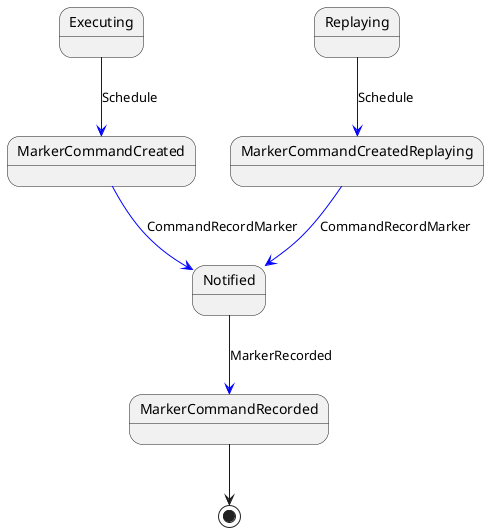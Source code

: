 @startuml
Executing -[#blue]-> MarkerCommandCreated: Schedule
Replaying -[#blue]-> MarkerCommandCreatedReplaying: Schedule
MarkerCommandCreated -[#blue]-> Notified: CommandRecordMarker
MarkerCommandCreatedReplaying -[#blue]-> Notified: CommandRecordMarker
Notified -[#blue]-> MarkerCommandRecorded: MarkerRecorded
MarkerCommandRecorded --> [*]
@enduml